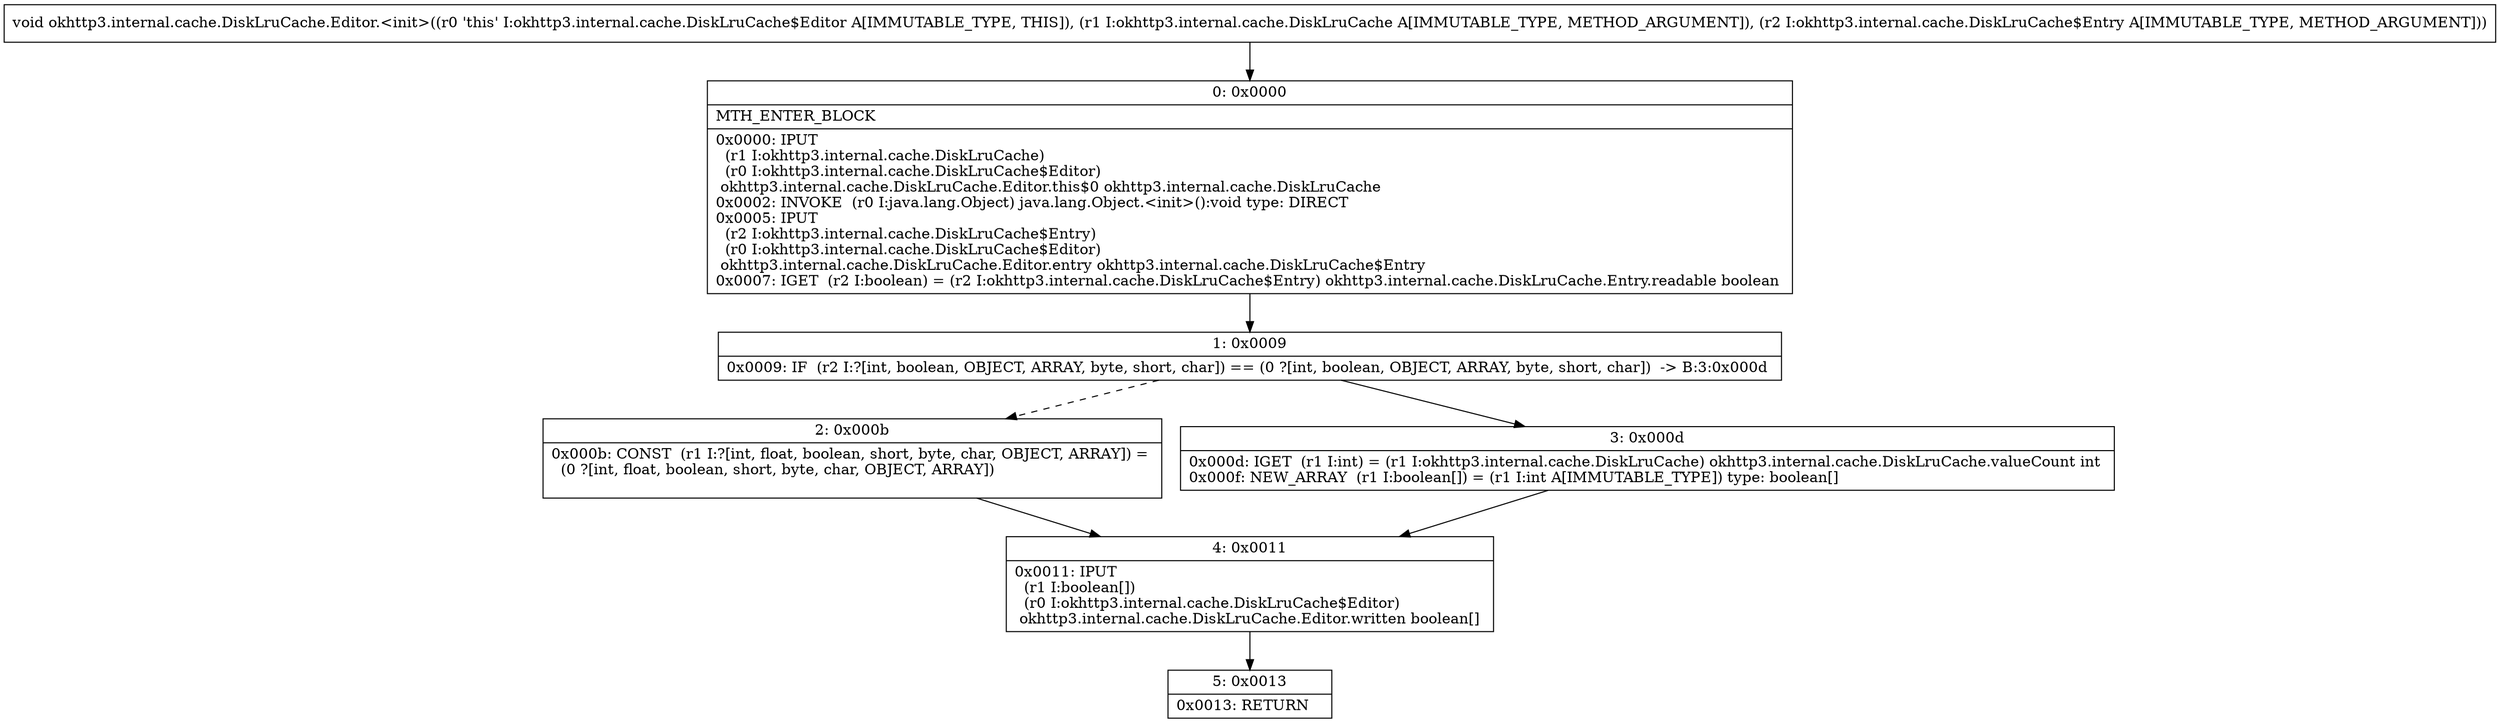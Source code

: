digraph "CFG forokhttp3.internal.cache.DiskLruCache.Editor.\<init\>(Lokhttp3\/internal\/cache\/DiskLruCache;Lokhttp3\/internal\/cache\/DiskLruCache$Entry;)V" {
Node_0 [shape=record,label="{0\:\ 0x0000|MTH_ENTER_BLOCK\l|0x0000: IPUT  \l  (r1 I:okhttp3.internal.cache.DiskLruCache)\l  (r0 I:okhttp3.internal.cache.DiskLruCache$Editor)\l okhttp3.internal.cache.DiskLruCache.Editor.this$0 okhttp3.internal.cache.DiskLruCache \l0x0002: INVOKE  (r0 I:java.lang.Object) java.lang.Object.\<init\>():void type: DIRECT \l0x0005: IPUT  \l  (r2 I:okhttp3.internal.cache.DiskLruCache$Entry)\l  (r0 I:okhttp3.internal.cache.DiskLruCache$Editor)\l okhttp3.internal.cache.DiskLruCache.Editor.entry okhttp3.internal.cache.DiskLruCache$Entry \l0x0007: IGET  (r2 I:boolean) = (r2 I:okhttp3.internal.cache.DiskLruCache$Entry) okhttp3.internal.cache.DiskLruCache.Entry.readable boolean \l}"];
Node_1 [shape=record,label="{1\:\ 0x0009|0x0009: IF  (r2 I:?[int, boolean, OBJECT, ARRAY, byte, short, char]) == (0 ?[int, boolean, OBJECT, ARRAY, byte, short, char])  \-\> B:3:0x000d \l}"];
Node_2 [shape=record,label="{2\:\ 0x000b|0x000b: CONST  (r1 I:?[int, float, boolean, short, byte, char, OBJECT, ARRAY]) = \l  (0 ?[int, float, boolean, short, byte, char, OBJECT, ARRAY])\l \l}"];
Node_3 [shape=record,label="{3\:\ 0x000d|0x000d: IGET  (r1 I:int) = (r1 I:okhttp3.internal.cache.DiskLruCache) okhttp3.internal.cache.DiskLruCache.valueCount int \l0x000f: NEW_ARRAY  (r1 I:boolean[]) = (r1 I:int A[IMMUTABLE_TYPE]) type: boolean[] \l}"];
Node_4 [shape=record,label="{4\:\ 0x0011|0x0011: IPUT  \l  (r1 I:boolean[])\l  (r0 I:okhttp3.internal.cache.DiskLruCache$Editor)\l okhttp3.internal.cache.DiskLruCache.Editor.written boolean[] \l}"];
Node_5 [shape=record,label="{5\:\ 0x0013|0x0013: RETURN   \l}"];
MethodNode[shape=record,label="{void okhttp3.internal.cache.DiskLruCache.Editor.\<init\>((r0 'this' I:okhttp3.internal.cache.DiskLruCache$Editor A[IMMUTABLE_TYPE, THIS]), (r1 I:okhttp3.internal.cache.DiskLruCache A[IMMUTABLE_TYPE, METHOD_ARGUMENT]), (r2 I:okhttp3.internal.cache.DiskLruCache$Entry A[IMMUTABLE_TYPE, METHOD_ARGUMENT])) }"];
MethodNode -> Node_0;
Node_0 -> Node_1;
Node_1 -> Node_2[style=dashed];
Node_1 -> Node_3;
Node_2 -> Node_4;
Node_3 -> Node_4;
Node_4 -> Node_5;
}

